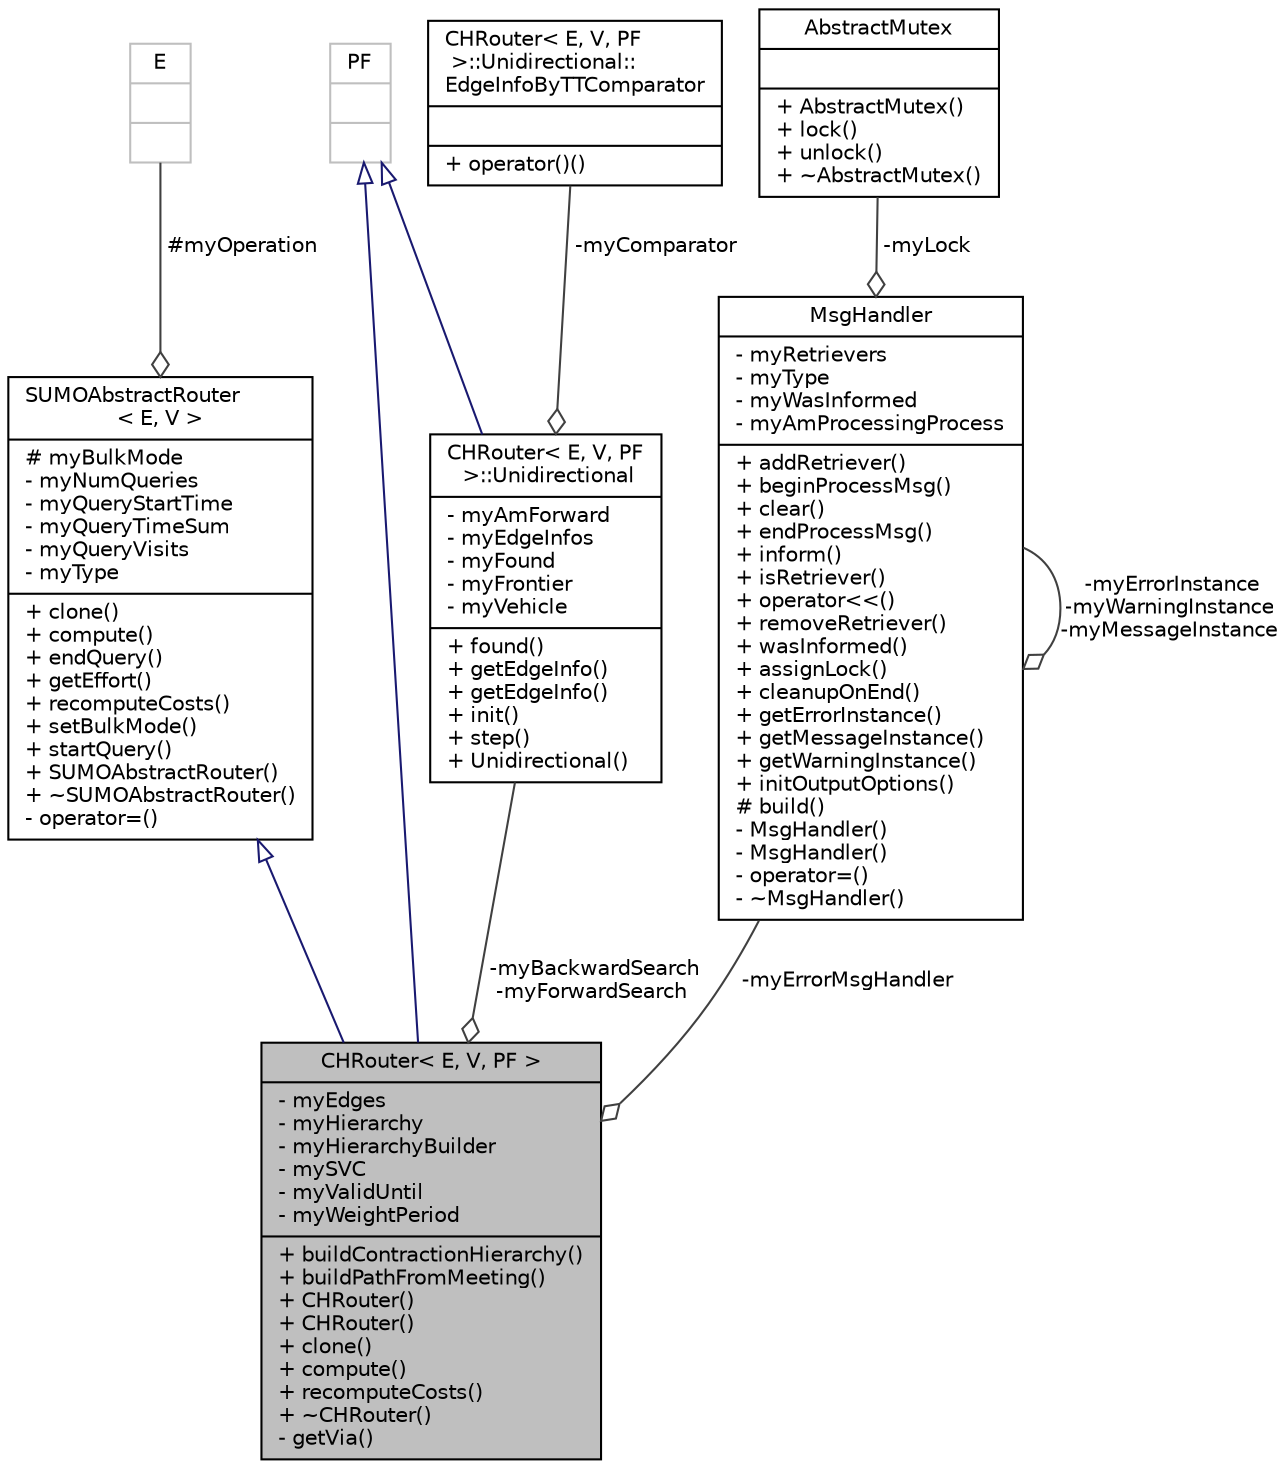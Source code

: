 digraph "CHRouter&lt; E, V, PF &gt;"
{
  edge [fontname="Helvetica",fontsize="10",labelfontname="Helvetica",labelfontsize="10"];
  node [fontname="Helvetica",fontsize="10",shape=record];
  Node3 [label="{CHRouter\< E, V, PF \>\n|- myEdges\l- myHierarchy\l- myHierarchyBuilder\l- mySVC\l- myValidUntil\l- myWeightPeriod\l|+ buildContractionHierarchy()\l+ buildPathFromMeeting()\l+ CHRouter()\l+ CHRouter()\l+ clone()\l+ compute()\l+ recomputeCosts()\l+ ~CHRouter()\l- getVia()\l}",height=0.2,width=0.4,color="black", fillcolor="grey75", style="filled", fontcolor="black"];
  Node4 -> Node3 [dir="back",color="midnightblue",fontsize="10",style="solid",arrowtail="onormal",fontname="Helvetica"];
  Node4 [label="{SUMOAbstractRouter\l\< E, V \>\n|# myBulkMode\l- myNumQueries\l- myQueryStartTime\l- myQueryTimeSum\l- myQueryVisits\l- myType\l|+ clone()\l+ compute()\l+ endQuery()\l+ getEffort()\l+ recomputeCosts()\l+ setBulkMode()\l+ startQuery()\l+ SUMOAbstractRouter()\l+ ~SUMOAbstractRouter()\l- operator=()\l}",height=0.2,width=0.4,color="black", fillcolor="white", style="filled",URL="$d2/d23/class_s_u_m_o_abstract_router.html"];
  Node5 -> Node4 [color="grey25",fontsize="10",style="solid",label=" #myOperation" ,arrowhead="odiamond",fontname="Helvetica"];
  Node5 [label="{E\n||}",height=0.2,width=0.4,color="grey75", fillcolor="white", style="filled"];
  Node6 -> Node3 [dir="back",color="midnightblue",fontsize="10",style="solid",arrowtail="onormal",fontname="Helvetica"];
  Node6 [label="{PF\n||}",height=0.2,width=0.4,color="grey75", fillcolor="white", style="filled"];
  Node7 -> Node3 [color="grey25",fontsize="10",style="solid",label=" -myBackwardSearch\n-myForwardSearch" ,arrowhead="odiamond",fontname="Helvetica"];
  Node7 [label="{CHRouter\< E, V, PF\l \>::Unidirectional\n|- myAmForward\l- myEdgeInfos\l- myFound\l- myFrontier\l- myVehicle\l|+ found()\l+ getEdgeInfo()\l+ getEdgeInfo()\l+ init()\l+ step()\l+ Unidirectional()\l}",height=0.2,width=0.4,color="black", fillcolor="white", style="filled",URL="$d0/d57/class_c_h_router_1_1_unidirectional.html"];
  Node6 -> Node7 [dir="back",color="midnightblue",fontsize="10",style="solid",arrowtail="onormal",fontname="Helvetica"];
  Node8 -> Node7 [color="grey25",fontsize="10",style="solid",label=" -myComparator" ,arrowhead="odiamond",fontname="Helvetica"];
  Node8 [label="{CHRouter\< E, V, PF\l \>::Unidirectional::\lEdgeInfoByTTComparator\n||+ operator()()\l}",height=0.2,width=0.4,color="black", fillcolor="white", style="filled",URL="$d3/d80/class_c_h_router_1_1_unidirectional_1_1_edge_info_by_t_t_comparator.html"];
  Node9 -> Node3 [color="grey25",fontsize="10",style="solid",label=" -myErrorMsgHandler" ,arrowhead="odiamond",fontname="Helvetica"];
  Node9 [label="{MsgHandler\n|- myRetrievers\l- myType\l- myWasInformed\l- myAmProcessingProcess\l|+ addRetriever()\l+ beginProcessMsg()\l+ clear()\l+ endProcessMsg()\l+ inform()\l+ isRetriever()\l+ operator\<\<()\l+ removeRetriever()\l+ wasInformed()\l+ assignLock()\l+ cleanupOnEnd()\l+ getErrorInstance()\l+ getMessageInstance()\l+ getWarningInstance()\l+ initOutputOptions()\l# build()\l- MsgHandler()\l- MsgHandler()\l- operator=()\l- ~MsgHandler()\l}",height=0.2,width=0.4,color="black", fillcolor="white", style="filled",URL="$d7/df6/class_msg_handler.html"];
  Node10 -> Node9 [color="grey25",fontsize="10",style="solid",label=" -myLock" ,arrowhead="odiamond",fontname="Helvetica"];
  Node10 [label="{AbstractMutex\n||+ AbstractMutex()\l+ lock()\l+ unlock()\l+ ~AbstractMutex()\l}",height=0.2,width=0.4,color="black", fillcolor="white", style="filled",URL="$d1/d30/class_abstract_mutex.html",tooltip="An abstract class for encapsulating mutex implementations. "];
  Node9 -> Node9 [color="grey25",fontsize="10",style="solid",label=" -myErrorInstance\n-myWarningInstance\n-myMessageInstance" ,arrowhead="odiamond",fontname="Helvetica"];
}
